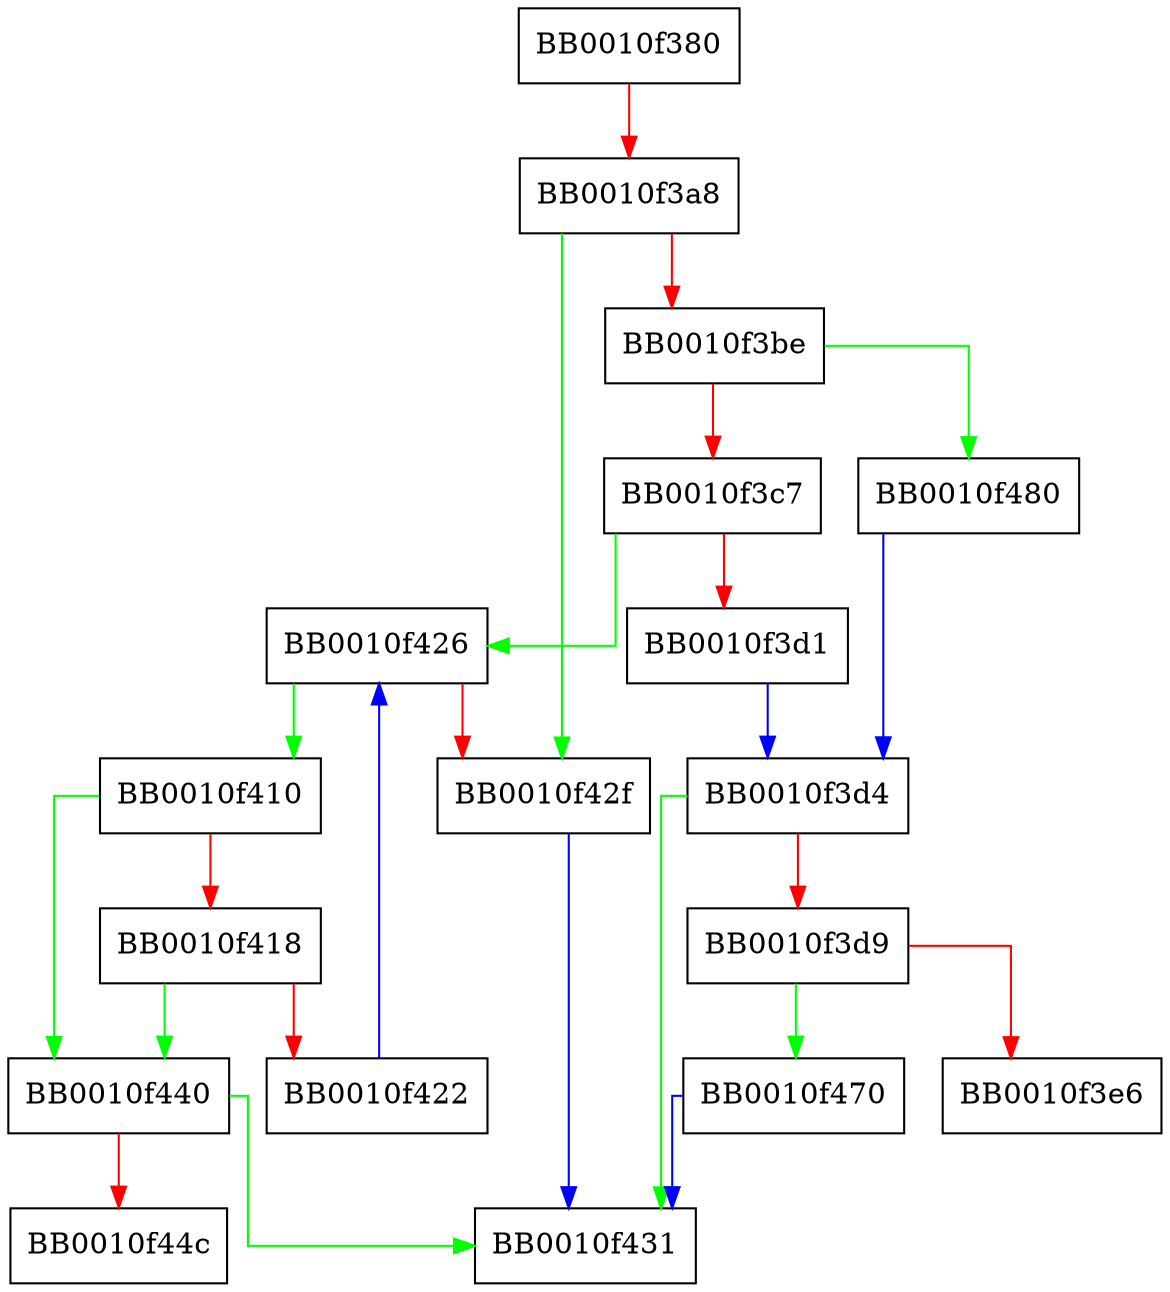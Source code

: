 digraph FUN_0010f380 {
  node [shape="box"];
  graph [splines=ortho];
  BB0010f380 -> BB0010f3a8 [color="red"];
  BB0010f3a8 -> BB0010f42f [color="green"];
  BB0010f3a8 -> BB0010f3be [color="red"];
  BB0010f3be -> BB0010f480 [color="green"];
  BB0010f3be -> BB0010f3c7 [color="red"];
  BB0010f3c7 -> BB0010f426 [color="green"];
  BB0010f3c7 -> BB0010f3d1 [color="red"];
  BB0010f3d1 -> BB0010f3d4 [color="blue"];
  BB0010f3d4 -> BB0010f431 [color="green"];
  BB0010f3d4 -> BB0010f3d9 [color="red"];
  BB0010f3d9 -> BB0010f470 [color="green"];
  BB0010f3d9 -> BB0010f3e6 [color="red"];
  BB0010f410 -> BB0010f440 [color="green"];
  BB0010f410 -> BB0010f418 [color="red"];
  BB0010f418 -> BB0010f440 [color="green"];
  BB0010f418 -> BB0010f422 [color="red"];
  BB0010f422 -> BB0010f426 [color="blue"];
  BB0010f426 -> BB0010f410 [color="green"];
  BB0010f426 -> BB0010f42f [color="red"];
  BB0010f42f -> BB0010f431 [color="blue"];
  BB0010f440 -> BB0010f431 [color="green"];
  BB0010f440 -> BB0010f44c [color="red"];
  BB0010f470 -> BB0010f431 [color="blue"];
  BB0010f480 -> BB0010f3d4 [color="blue"];
}